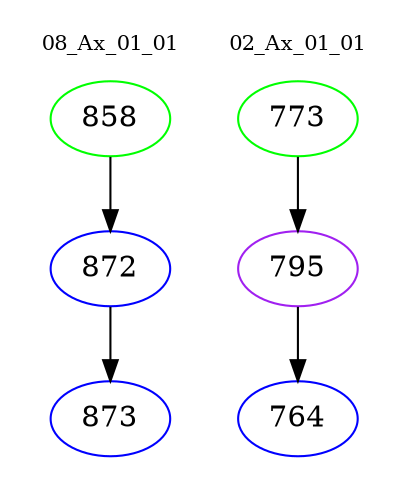 digraph{
subgraph cluster_0 {
color = white
label = "08_Ax_01_01";
fontsize=10;
T0_858 [label="858", color="green"]
T0_858 -> T0_872 [color="black"]
T0_872 [label="872", color="blue"]
T0_872 -> T0_873 [color="black"]
T0_873 [label="873", color="blue"]
}
subgraph cluster_1 {
color = white
label = "02_Ax_01_01";
fontsize=10;
T1_773 [label="773", color="green"]
T1_773 -> T1_795 [color="black"]
T1_795 [label="795", color="purple"]
T1_795 -> T1_764 [color="black"]
T1_764 [label="764", color="blue"]
}
}
